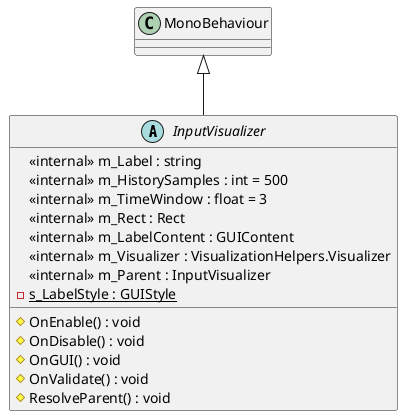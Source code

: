 @startuml
abstract class InputVisualizer {
    # OnEnable() : void
    # OnDisable() : void
    # OnGUI() : void
    # OnValidate() : void
    # ResolveParent() : void
    <<internal>> m_Label : string
    <<internal>> m_HistorySamples : int = 500
    <<internal>> m_TimeWindow : float = 3
    <<internal>> m_Rect : Rect
    <<internal>> m_LabelContent : GUIContent
    <<internal>> m_Visualizer : VisualizationHelpers.Visualizer
    <<internal>> m_Parent : InputVisualizer
    - {static} s_LabelStyle : GUIStyle
}
MonoBehaviour <|-- InputVisualizer
@enduml
